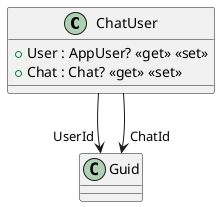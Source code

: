 @startuml
class ChatUser {
    + User : AppUser? <<get>> <<set>>
    + Chat : Chat? <<get>> <<set>>
}
ChatUser --> "UserId" Guid
ChatUser --> "ChatId" Guid
@enduml

